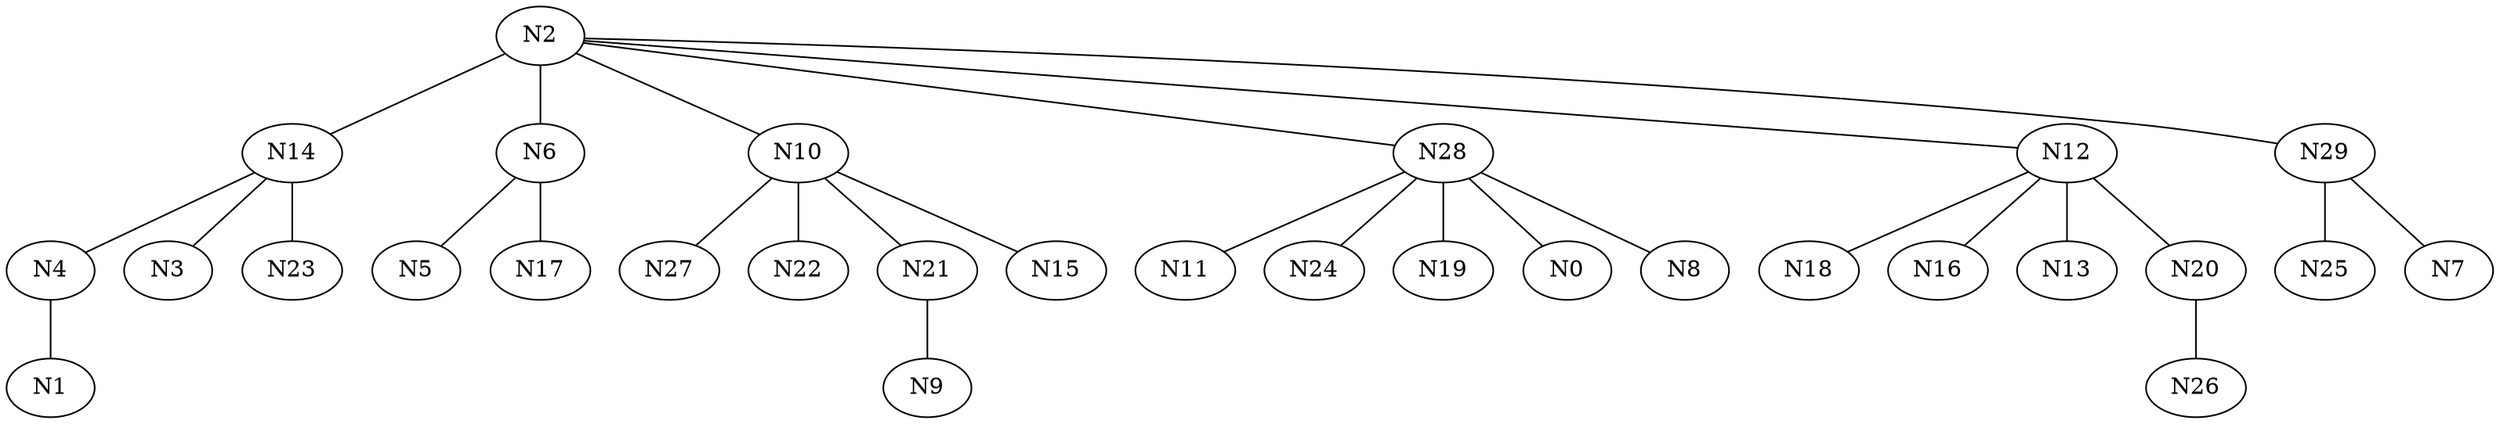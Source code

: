 Graph G {
	N14--N4[weight=17];
	N2--N6[weight=28];
	N10--N27[weight=88];
	N14--N3[weight=11];
	N10--N22[weight=75];
	N10--N21[weight=16];
	N6--N5[weight=15];
	N28--N11[weight=31];
	N12--N18[weight=18];
	N12--N16[weight=6];
	N12--N13[weight=38];
	N12--N20[weight=6];
	N2--N28[weight=16];
	N21--N9[weight=19];
	N2--N29[weight=31];
	N29--N25[weight=66];
	N10--N15[weight=75];
	N2--N10[weight=21];
	N4--N1[weight=29];
	N2--N12[weight=7];
	N2--N14[weight=62];
	N14--N23[weight=88];
	N20--N26[weight=57];
	N29--N7[weight=3];
	N28--N24[weight=54];
	N28--N19[weight=49];
	N28--N0[weight=34];
	N6--N17[weight=78];
	N28--N8[weight=66];
}